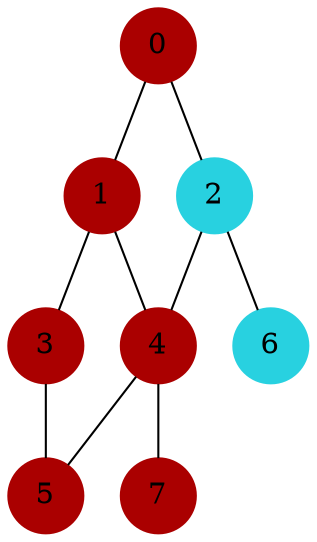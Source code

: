 strict graph BusStops {
	node [shape = circle, style = filled, color = "#aa0000"]; 0;
	node [shape = circle, style = filled, color = "#aa0000"]; 1;
	node [shape = circle, style = filled, color = "#28d1e0"]; 2;
	node [shape = circle, style = filled, color = "#aa0000"]; 3;
	node [shape = circle, style = filled, color = "#aa0000"]; 4;
	node [shape = circle, style = filled, color = "#aa0000"]; 5;
	node [shape = circle, style = filled, color = "#28d1e0"]; 6;
	node [shape = circle, style = filled, color = "#aa0000"]; 7;

	0 -- 1
	0 -- 2
	1 -- 0
	1 -- 3
	1 -- 4
	2 -- 0
	2 -- 4
	2 -- 6
	3 -- 1
	3 -- 5
	4 -- 1
	4 -- 2
	4 -- 5
	4 -- 7
	5 -- 3
	5 -- 4
	6 -- 2
	7 -- 4
}
